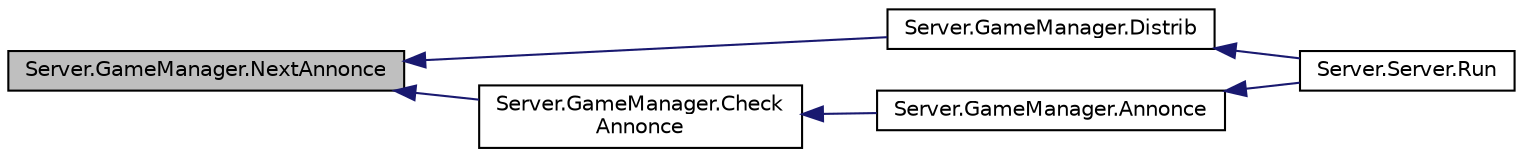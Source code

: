 digraph "Server.GameManager.NextAnnonce"
{
  edge [fontname="Helvetica",fontsize="10",labelfontname="Helvetica",labelfontsize="10"];
  node [fontname="Helvetica",fontsize="10",shape=record];
  rankdir="LR";
  Node16 [label="Server.GameManager.NextAnnonce",height=0.2,width=0.4,color="black", fillcolor="grey75", style="filled", fontcolor="black"];
  Node16 -> Node17 [dir="back",color="midnightblue",fontsize="10",style="solid",fontname="Helvetica"];
  Node17 [label="Server.GameManager.Distrib",height=0.2,width=0.4,color="black", fillcolor="white", style="filled",URL="$class_server_1_1_game_manager.html#abe3cba330255ade16dfadbf6d2bcbed7"];
  Node17 -> Node18 [dir="back",color="midnightblue",fontsize="10",style="solid",fontname="Helvetica"];
  Node18 [label="Server.Server.Run",height=0.2,width=0.4,color="black", fillcolor="white", style="filled",URL="$class_server_1_1_server.html#a40d5db9d850120c06889f827e8ce259a"];
  Node16 -> Node19 [dir="back",color="midnightblue",fontsize="10",style="solid",fontname="Helvetica"];
  Node19 [label="Server.GameManager.Check\lAnnonce",height=0.2,width=0.4,color="black", fillcolor="white", style="filled",URL="$class_server_1_1_game_manager.html#a28c391b5fd915d1f4ac422d9b4fe509e"];
  Node19 -> Node20 [dir="back",color="midnightblue",fontsize="10",style="solid",fontname="Helvetica"];
  Node20 [label="Server.GameManager.Annonce",height=0.2,width=0.4,color="black", fillcolor="white", style="filled",URL="$class_server_1_1_game_manager.html#a8f9c1e139a56849d75ecbe8ab73243ac"];
  Node20 -> Node18 [dir="back",color="midnightblue",fontsize="10",style="solid",fontname="Helvetica"];
}
